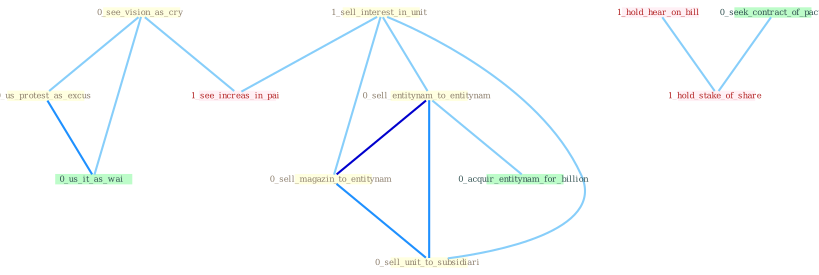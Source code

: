 Graph G{ 
    node
    [shape=polygon,style=filled,width=.5,height=.06,color="#BDFCC9",fixedsize=true,fontsize=4,
    fontcolor="#2f4f4f"];
    {node
    [color="#ffffe0", fontcolor="#8b7d6b"] "0_see_vision_as_cry " "1_sell_interest_in_unit " "0_us_protest_as_excus " "0_sell_entitynam_to_entitynam " "0_sell_magazin_to_entitynam " "0_sell_unit_to_subsidiari "}
{node [color="#fff0f5", fontcolor="#b22222"] "1_see_increas_in_pai " "1_hold_hear_on_bill " "1_hold_stake_of_share "}
edge [color="#B0E2FF"];

	"0_see_vision_as_cry " -- "0_us_protest_as_excus " [w="1", color="#87cefa" ];
	"0_see_vision_as_cry " -- "0_us_it_as_wai " [w="1", color="#87cefa" ];
	"0_see_vision_as_cry " -- "1_see_increas_in_pai " [w="1", color="#87cefa" ];
	"1_sell_interest_in_unit " -- "0_sell_entitynam_to_entitynam " [w="1", color="#87cefa" ];
	"1_sell_interest_in_unit " -- "0_sell_magazin_to_entitynam " [w="1", color="#87cefa" ];
	"1_sell_interest_in_unit " -- "0_sell_unit_to_subsidiari " [w="1", color="#87cefa" ];
	"1_sell_interest_in_unit " -- "1_see_increas_in_pai " [w="1", color="#87cefa" ];
	"0_us_protest_as_excus " -- "0_us_it_as_wai " [w="2", color="#1e90ff" , len=0.8];
	"0_sell_entitynam_to_entitynam " -- "0_sell_magazin_to_entitynam " [w="3", color="#0000cd" , len=0.6];
	"0_sell_entitynam_to_entitynam " -- "0_sell_unit_to_subsidiari " [w="2", color="#1e90ff" , len=0.8];
	"0_sell_entitynam_to_entitynam " -- "0_acquir_entitynam_for_billion " [w="1", color="#87cefa" ];
	"0_sell_magazin_to_entitynam " -- "0_sell_unit_to_subsidiari " [w="2", color="#1e90ff" , len=0.8];
	"0_seek_contract_of_pact " -- "1_hold_stake_of_share " [w="1", color="#87cefa" ];
	"1_hold_hear_on_bill " -- "1_hold_stake_of_share " [w="1", color="#87cefa" ];
}